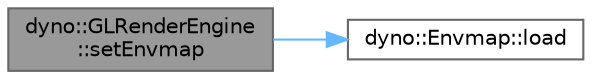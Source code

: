 digraph "dyno::GLRenderEngine::setEnvmap"
{
 // LATEX_PDF_SIZE
  bgcolor="transparent";
  edge [fontname=Helvetica,fontsize=10,labelfontname=Helvetica,labelfontsize=10];
  node [fontname=Helvetica,fontsize=10,shape=box,height=0.2,width=0.4];
  rankdir="LR";
  Node1 [id="Node000001",label="dyno::GLRenderEngine\l::setEnvmap",height=0.2,width=0.4,color="gray40", fillcolor="grey60", style="filled", fontcolor="black",tooltip=" "];
  Node1 -> Node2 [id="edge1_Node000001_Node000002",color="steelblue1",style="solid",tooltip=" "];
  Node2 [id="Node000002",label="dyno::Envmap::load",height=0.2,width=0.4,color="grey40", fillcolor="white", style="filled",URL="$classdyno_1_1_envmap.html#a7bcba35d948189759f1e6dea0d3309d7",tooltip=" "];
}
